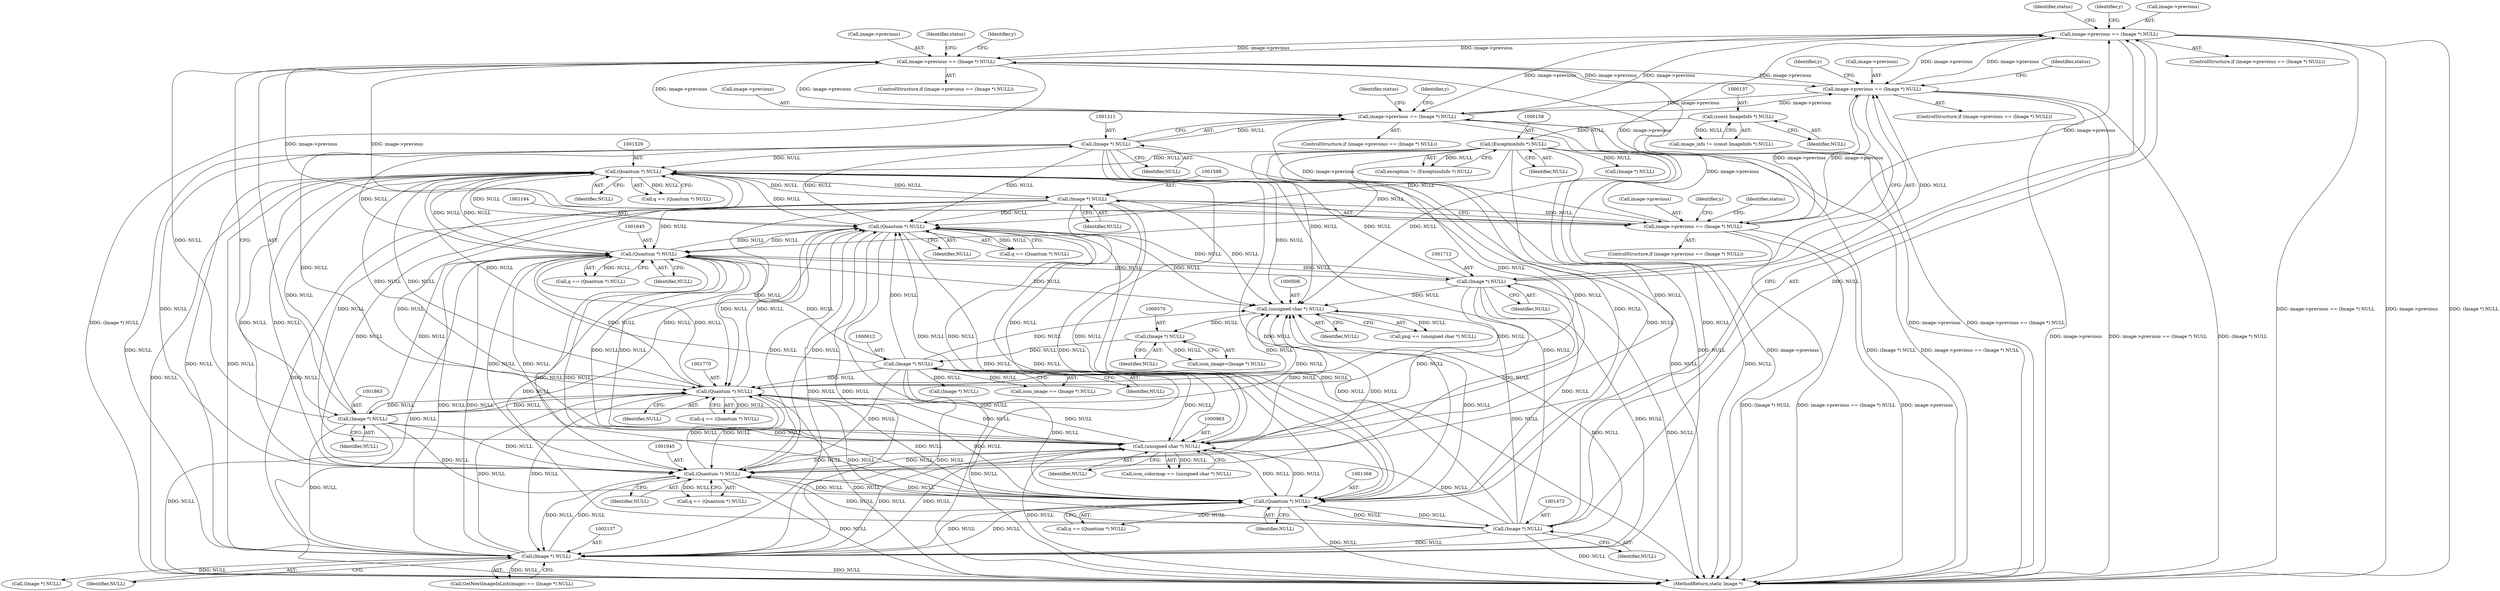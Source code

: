 digraph "0_ImageMagick_0f6fc2d5bf8f500820c3dbcf0d23ee14f2d9f734_3@pointer" {
"1001467" [label="(Call,image->previous == (Image *) NULL)"];
"1001858" [label="(Call,image->previous == (Image *) NULL)"];
"1001707" [label="(Call,image->previous == (Image *) NULL)"];
"1001306" [label="(Call,image->previous == (Image *) NULL)"];
"1001467" [label="(Call,image->previous == (Image *) NULL)"];
"1001583" [label="(Call,image->previous == (Image *) NULL)"];
"1001587" [label="(Call,(Image *) NULL)"];
"1001528" [label="(Call,(Quantum *) NULL)"];
"1000157" [label="(Call,(ExceptionInfo *) NULL)"];
"1000136" [label="(Call,(const ImageInfo *) NULL)"];
"1001310" [label="(Call,(Image *) NULL)"];
"1001183" [label="(Call,(Quantum *) NULL)"];
"1001644" [label="(Call,(Quantum *) NULL)"];
"1001711" [label="(Call,(Image *) NULL)"];
"1001862" [label="(Call,(Image *) NULL)"];
"1001769" [label="(Call,(Quantum *) NULL)"];
"1002136" [label="(Call,(Image *) NULL)"];
"1001367" [label="(Call,(Quantum *) NULL)"];
"1001944" [label="(Call,(Quantum *) NULL)"];
"1000962" [label="(Call,(unsigned char *) NULL)"];
"1000611" [label="(Call,(Image *) NULL)"];
"1000569" [label="(Call,(Image *) NULL)"];
"1000505" [label="(Call,(unsigned char *) NULL)"];
"1001471" [label="(Call,(Image *) NULL)"];
"1000960" [label="(Call,icon_colormap == (unsigned char *) NULL)"];
"1001471" [label="(Call,(Image *) NULL)"];
"1001859" [label="(Call,image->previous)"];
"1001584" [label="(Call,image->previous)"];
"1001862" [label="(Call,(Image *) NULL)"];
"1001185" [label="(Identifier,NULL)"];
"1001476" [label="(Identifier,status)"];
"1001583" [label="(Call,image->previous == (Image *) NULL)"];
"1001181" [label="(Call,q == (Quantum *) NULL)"];
"1001587" [label="(Call,(Image *) NULL)"];
"1001944" [label="(Call,(Quantum *) NULL)"];
"1002133" [label="(Call,GetNextImageInList(image) == (Image *) NULL)"];
"1001857" [label="(ControlStructure,if (image->previous == (Image *) NULL))"];
"1000505" [label="(Call,(unsigned char *) NULL)"];
"1001864" [label="(Identifier,NULL)"];
"1002136" [label="(Call,(Image *) NULL)"];
"1002138" [label="(Identifier,NULL)"];
"1001706" [label="(ControlStructure,if (image->previous == (Image *) NULL))"];
"1000134" [label="(Call,image_info != (const ImageInfo *) NULL)"];
"1001769" [label="(Call,(Quantum *) NULL)"];
"1001867" [label="(Identifier,status)"];
"1001367" [label="(Call,(Quantum *) NULL)"];
"1000188" [label="(Call,(Image *) NULL)"];
"1001512" [label="(Identifier,y)"];
"1001528" [label="(Call,(Quantum *) NULL)"];
"1001473" [label="(Identifier,NULL)"];
"1001466" [label="(ControlStructure,if (image->previous == (Image *) NULL))"];
"1000611" [label="(Call,(Image *) NULL)"];
"1000136" [label="(Call,(const ImageInfo *) NULL)"];
"1001771" [label="(Identifier,NULL)"];
"1001306" [label="(Call,image->previous == (Image *) NULL)"];
"1000962" [label="(Call,(unsigned char *) NULL)"];
"1000569" [label="(Call,(Image *) NULL)"];
"1001582" [label="(ControlStructure,if (image->previous == (Image *) NULL))"];
"1001467" [label="(Call,image->previous == (Image *) NULL)"];
"1001365" [label="(Call,q == (Quantum *) NULL)"];
"1001351" [label="(Identifier,y)"];
"1001307" [label="(Call,image->previous)"];
"1000159" [label="(Identifier,NULL)"];
"1000964" [label="(Identifier,NULL)"];
"1001315" [label="(Identifier,status)"];
"1000613" [label="(Identifier,NULL)"];
"1001716" [label="(Identifier,status)"];
"1000571" [label="(Identifier,NULL)"];
"1000507" [label="(Identifier,NULL)"];
"1000631" [label="(Call,(Image *) NULL)"];
"1001628" [label="(Identifier,y)"];
"1001642" [label="(Call,q == (Quantum *) NULL)"];
"1001858" [label="(Call,image->previous == (Image *) NULL)"];
"1001767" [label="(Call,q == (Quantum *) NULL)"];
"1001644" [label="(Call,(Quantum *) NULL)"];
"1001753" [label="(Identifier,y)"];
"1002145" [label="(Call,(Image *) NULL)"];
"1001183" [label="(Call,(Quantum *) NULL)"];
"1001305" [label="(ControlStructure,if (image->previous == (Image *) NULL))"];
"1001530" [label="(Identifier,NULL)"];
"1000609" [label="(Call,icon_image == (Image *) NULL)"];
"1000155" [label="(Call,exception != (ExceptionInfo *) NULL)"];
"1001946" [label="(Identifier,NULL)"];
"1001310" [label="(Call,(Image *) NULL)"];
"1001468" [label="(Call,image->previous)"];
"1000503" [label="(Call,png == (unsigned char *) NULL)"];
"1001526" [label="(Call,q == (Quantum *) NULL)"];
"1002173" [label="(MethodReturn,static Image *)"];
"1001369" [label="(Identifier,NULL)"];
"1001711" [label="(Call,(Image *) NULL)"];
"1000138" [label="(Identifier,NULL)"];
"1000157" [label="(Call,(ExceptionInfo *) NULL)"];
"1001167" [label="(Identifier,y)"];
"1001589" [label="(Identifier,NULL)"];
"1001707" [label="(Call,image->previous == (Image *) NULL)"];
"1001592" [label="(Identifier,status)"];
"1001942" [label="(Call,q == (Quantum *) NULL)"];
"1001312" [label="(Identifier,NULL)"];
"1001708" [label="(Call,image->previous)"];
"1001713" [label="(Identifier,NULL)"];
"1000567" [label="(Call,icon_image=(Image *) NULL)"];
"1001646" [label="(Identifier,NULL)"];
"1001467" -> "1001466"  [label="AST: "];
"1001467" -> "1001471"  [label="CFG: "];
"1001468" -> "1001467"  [label="AST: "];
"1001471" -> "1001467"  [label="AST: "];
"1001476" -> "1001467"  [label="CFG: "];
"1001351" -> "1001467"  [label="CFG: "];
"1001467" -> "1002173"  [label="DDG: image->previous == (Image *) NULL"];
"1001467" -> "1002173"  [label="DDG: image->previous"];
"1001467" -> "1002173"  [label="DDG: (Image *) NULL"];
"1001467" -> "1001306"  [label="DDG: image->previous"];
"1001858" -> "1001467"  [label="DDG: image->previous"];
"1001707" -> "1001467"  [label="DDG: image->previous"];
"1001306" -> "1001467"  [label="DDG: image->previous"];
"1001583" -> "1001467"  [label="DDG: image->previous"];
"1001471" -> "1001467"  [label="DDG: NULL"];
"1001467" -> "1001583"  [label="DDG: image->previous"];
"1001467" -> "1001707"  [label="DDG: image->previous"];
"1001467" -> "1001858"  [label="DDG: image->previous"];
"1001858" -> "1001857"  [label="AST: "];
"1001858" -> "1001862"  [label="CFG: "];
"1001859" -> "1001858"  [label="AST: "];
"1001862" -> "1001858"  [label="AST: "];
"1001867" -> "1001858"  [label="CFG: "];
"1001753" -> "1001858"  [label="CFG: "];
"1001858" -> "1002173"  [label="DDG: (Image *) NULL"];
"1001858" -> "1002173"  [label="DDG: image->previous"];
"1001858" -> "1002173"  [label="DDG: image->previous == (Image *) NULL"];
"1001858" -> "1001306"  [label="DDG: image->previous"];
"1001858" -> "1001583"  [label="DDG: image->previous"];
"1001858" -> "1001707"  [label="DDG: image->previous"];
"1001707" -> "1001858"  [label="DDG: image->previous"];
"1001306" -> "1001858"  [label="DDG: image->previous"];
"1001583" -> "1001858"  [label="DDG: image->previous"];
"1001862" -> "1001858"  [label="DDG: NULL"];
"1001707" -> "1001706"  [label="AST: "];
"1001707" -> "1001711"  [label="CFG: "];
"1001708" -> "1001707"  [label="AST: "];
"1001711" -> "1001707"  [label="AST: "];
"1001716" -> "1001707"  [label="CFG: "];
"1001628" -> "1001707"  [label="CFG: "];
"1001707" -> "1002173"  [label="DDG: image->previous"];
"1001707" -> "1002173"  [label="DDG: image->previous == (Image *) NULL"];
"1001707" -> "1002173"  [label="DDG: (Image *) NULL"];
"1001707" -> "1001306"  [label="DDG: image->previous"];
"1001707" -> "1001583"  [label="DDG: image->previous"];
"1001306" -> "1001707"  [label="DDG: image->previous"];
"1001583" -> "1001707"  [label="DDG: image->previous"];
"1001711" -> "1001707"  [label="DDG: NULL"];
"1001306" -> "1001305"  [label="AST: "];
"1001306" -> "1001310"  [label="CFG: "];
"1001307" -> "1001306"  [label="AST: "];
"1001310" -> "1001306"  [label="AST: "];
"1001315" -> "1001306"  [label="CFG: "];
"1001167" -> "1001306"  [label="CFG: "];
"1001306" -> "1002173"  [label="DDG: image->previous"];
"1001306" -> "1002173"  [label="DDG: (Image *) NULL"];
"1001306" -> "1002173"  [label="DDG: image->previous == (Image *) NULL"];
"1001583" -> "1001306"  [label="DDG: image->previous"];
"1001310" -> "1001306"  [label="DDG: NULL"];
"1001306" -> "1001583"  [label="DDG: image->previous"];
"1001583" -> "1001582"  [label="AST: "];
"1001583" -> "1001587"  [label="CFG: "];
"1001584" -> "1001583"  [label="AST: "];
"1001587" -> "1001583"  [label="AST: "];
"1001592" -> "1001583"  [label="CFG: "];
"1001512" -> "1001583"  [label="CFG: "];
"1001583" -> "1002173"  [label="DDG: (Image *) NULL"];
"1001583" -> "1002173"  [label="DDG: image->previous == (Image *) NULL"];
"1001583" -> "1002173"  [label="DDG: image->previous"];
"1001587" -> "1001583"  [label="DDG: NULL"];
"1001587" -> "1001589"  [label="CFG: "];
"1001588" -> "1001587"  [label="AST: "];
"1001589" -> "1001587"  [label="AST: "];
"1001587" -> "1002173"  [label="DDG: NULL"];
"1001587" -> "1000505"  [label="DDG: NULL"];
"1001587" -> "1000962"  [label="DDG: NULL"];
"1001587" -> "1001183"  [label="DDG: NULL"];
"1001587" -> "1001367"  [label="DDG: NULL"];
"1001587" -> "1001528"  [label="DDG: NULL"];
"1001528" -> "1001587"  [label="DDG: NULL"];
"1001587" -> "1001644"  [label="DDG: NULL"];
"1001587" -> "1001769"  [label="DDG: NULL"];
"1001587" -> "1001944"  [label="DDG: NULL"];
"1001587" -> "1002136"  [label="DDG: NULL"];
"1001528" -> "1001526"  [label="AST: "];
"1001528" -> "1001530"  [label="CFG: "];
"1001529" -> "1001528"  [label="AST: "];
"1001530" -> "1001528"  [label="AST: "];
"1001526" -> "1001528"  [label="CFG: "];
"1001528" -> "1002173"  [label="DDG: NULL"];
"1001528" -> "1000505"  [label="DDG: NULL"];
"1001528" -> "1000962"  [label="DDG: NULL"];
"1001528" -> "1001183"  [label="DDG: NULL"];
"1001528" -> "1001367"  [label="DDG: NULL"];
"1001528" -> "1001526"  [label="DDG: NULL"];
"1000157" -> "1001528"  [label="DDG: NULL"];
"1001310" -> "1001528"  [label="DDG: NULL"];
"1001644" -> "1001528"  [label="DDG: NULL"];
"1001711" -> "1001528"  [label="DDG: NULL"];
"1001862" -> "1001528"  [label="DDG: NULL"];
"1001769" -> "1001528"  [label="DDG: NULL"];
"1002136" -> "1001528"  [label="DDG: NULL"];
"1001367" -> "1001528"  [label="DDG: NULL"];
"1001944" -> "1001528"  [label="DDG: NULL"];
"1001183" -> "1001528"  [label="DDG: NULL"];
"1000962" -> "1001528"  [label="DDG: NULL"];
"1000611" -> "1001528"  [label="DDG: NULL"];
"1001471" -> "1001528"  [label="DDG: NULL"];
"1001528" -> "1001644"  [label="DDG: NULL"];
"1001528" -> "1001769"  [label="DDG: NULL"];
"1001528" -> "1001944"  [label="DDG: NULL"];
"1001528" -> "1002136"  [label="DDG: NULL"];
"1000157" -> "1000155"  [label="AST: "];
"1000157" -> "1000159"  [label="CFG: "];
"1000158" -> "1000157"  [label="AST: "];
"1000159" -> "1000157"  [label="AST: "];
"1000155" -> "1000157"  [label="CFG: "];
"1000157" -> "1002173"  [label="DDG: NULL"];
"1000157" -> "1000155"  [label="DDG: NULL"];
"1000136" -> "1000157"  [label="DDG: NULL"];
"1000157" -> "1000188"  [label="DDG: NULL"];
"1000157" -> "1000505"  [label="DDG: NULL"];
"1000157" -> "1000962"  [label="DDG: NULL"];
"1000157" -> "1001183"  [label="DDG: NULL"];
"1000157" -> "1001367"  [label="DDG: NULL"];
"1000157" -> "1001644"  [label="DDG: NULL"];
"1000157" -> "1001769"  [label="DDG: NULL"];
"1000157" -> "1001944"  [label="DDG: NULL"];
"1000157" -> "1002136"  [label="DDG: NULL"];
"1000136" -> "1000134"  [label="AST: "];
"1000136" -> "1000138"  [label="CFG: "];
"1000137" -> "1000136"  [label="AST: "];
"1000138" -> "1000136"  [label="AST: "];
"1000134" -> "1000136"  [label="CFG: "];
"1000136" -> "1000134"  [label="DDG: NULL"];
"1001310" -> "1001312"  [label="CFG: "];
"1001311" -> "1001310"  [label="AST: "];
"1001312" -> "1001310"  [label="AST: "];
"1001310" -> "1002173"  [label="DDG: NULL"];
"1001310" -> "1000505"  [label="DDG: NULL"];
"1001310" -> "1000962"  [label="DDG: NULL"];
"1001310" -> "1001183"  [label="DDG: NULL"];
"1001183" -> "1001310"  [label="DDG: NULL"];
"1001310" -> "1001367"  [label="DDG: NULL"];
"1001310" -> "1001644"  [label="DDG: NULL"];
"1001310" -> "1001769"  [label="DDG: NULL"];
"1001310" -> "1001944"  [label="DDG: NULL"];
"1001310" -> "1002136"  [label="DDG: NULL"];
"1001183" -> "1001181"  [label="AST: "];
"1001183" -> "1001185"  [label="CFG: "];
"1001184" -> "1001183"  [label="AST: "];
"1001185" -> "1001183"  [label="AST: "];
"1001181" -> "1001183"  [label="CFG: "];
"1001183" -> "1002173"  [label="DDG: NULL"];
"1001183" -> "1000505"  [label="DDG: NULL"];
"1001183" -> "1000962"  [label="DDG: NULL"];
"1001183" -> "1001181"  [label="DDG: NULL"];
"1001644" -> "1001183"  [label="DDG: NULL"];
"1001711" -> "1001183"  [label="DDG: NULL"];
"1001862" -> "1001183"  [label="DDG: NULL"];
"1001769" -> "1001183"  [label="DDG: NULL"];
"1002136" -> "1001183"  [label="DDG: NULL"];
"1001367" -> "1001183"  [label="DDG: NULL"];
"1001944" -> "1001183"  [label="DDG: NULL"];
"1000962" -> "1001183"  [label="DDG: NULL"];
"1000611" -> "1001183"  [label="DDG: NULL"];
"1001471" -> "1001183"  [label="DDG: NULL"];
"1001183" -> "1001367"  [label="DDG: NULL"];
"1001183" -> "1001644"  [label="DDG: NULL"];
"1001183" -> "1001769"  [label="DDG: NULL"];
"1001183" -> "1001944"  [label="DDG: NULL"];
"1001183" -> "1002136"  [label="DDG: NULL"];
"1001644" -> "1001642"  [label="AST: "];
"1001644" -> "1001646"  [label="CFG: "];
"1001645" -> "1001644"  [label="AST: "];
"1001646" -> "1001644"  [label="AST: "];
"1001642" -> "1001644"  [label="CFG: "];
"1001644" -> "1002173"  [label="DDG: NULL"];
"1001644" -> "1000505"  [label="DDG: NULL"];
"1001644" -> "1000962"  [label="DDG: NULL"];
"1001644" -> "1001367"  [label="DDG: NULL"];
"1001644" -> "1001642"  [label="DDG: NULL"];
"1001711" -> "1001644"  [label="DDG: NULL"];
"1001862" -> "1001644"  [label="DDG: NULL"];
"1001769" -> "1001644"  [label="DDG: NULL"];
"1002136" -> "1001644"  [label="DDG: NULL"];
"1001367" -> "1001644"  [label="DDG: NULL"];
"1001944" -> "1001644"  [label="DDG: NULL"];
"1000962" -> "1001644"  [label="DDG: NULL"];
"1000611" -> "1001644"  [label="DDG: NULL"];
"1001471" -> "1001644"  [label="DDG: NULL"];
"1001644" -> "1001711"  [label="DDG: NULL"];
"1001644" -> "1001769"  [label="DDG: NULL"];
"1001644" -> "1001944"  [label="DDG: NULL"];
"1001644" -> "1002136"  [label="DDG: NULL"];
"1001711" -> "1001713"  [label="CFG: "];
"1001712" -> "1001711"  [label="AST: "];
"1001713" -> "1001711"  [label="AST: "];
"1001711" -> "1002173"  [label="DDG: NULL"];
"1001711" -> "1000505"  [label="DDG: NULL"];
"1001711" -> "1000962"  [label="DDG: NULL"];
"1001711" -> "1001367"  [label="DDG: NULL"];
"1001711" -> "1001769"  [label="DDG: NULL"];
"1001711" -> "1001944"  [label="DDG: NULL"];
"1001711" -> "1002136"  [label="DDG: NULL"];
"1001862" -> "1001864"  [label="CFG: "];
"1001863" -> "1001862"  [label="AST: "];
"1001864" -> "1001862"  [label="AST: "];
"1001862" -> "1002173"  [label="DDG: NULL"];
"1001862" -> "1000505"  [label="DDG: NULL"];
"1001862" -> "1000962"  [label="DDG: NULL"];
"1001862" -> "1001367"  [label="DDG: NULL"];
"1001862" -> "1001769"  [label="DDG: NULL"];
"1001769" -> "1001862"  [label="DDG: NULL"];
"1001862" -> "1001944"  [label="DDG: NULL"];
"1001862" -> "1002136"  [label="DDG: NULL"];
"1001769" -> "1001767"  [label="AST: "];
"1001769" -> "1001771"  [label="CFG: "];
"1001770" -> "1001769"  [label="AST: "];
"1001771" -> "1001769"  [label="AST: "];
"1001767" -> "1001769"  [label="CFG: "];
"1001769" -> "1002173"  [label="DDG: NULL"];
"1001769" -> "1000505"  [label="DDG: NULL"];
"1001769" -> "1000962"  [label="DDG: NULL"];
"1001769" -> "1001367"  [label="DDG: NULL"];
"1001769" -> "1001767"  [label="DDG: NULL"];
"1002136" -> "1001769"  [label="DDG: NULL"];
"1001367" -> "1001769"  [label="DDG: NULL"];
"1001944" -> "1001769"  [label="DDG: NULL"];
"1000962" -> "1001769"  [label="DDG: NULL"];
"1000611" -> "1001769"  [label="DDG: NULL"];
"1001471" -> "1001769"  [label="DDG: NULL"];
"1001769" -> "1001944"  [label="DDG: NULL"];
"1001769" -> "1002136"  [label="DDG: NULL"];
"1002136" -> "1002133"  [label="AST: "];
"1002136" -> "1002138"  [label="CFG: "];
"1002137" -> "1002136"  [label="AST: "];
"1002138" -> "1002136"  [label="AST: "];
"1002133" -> "1002136"  [label="CFG: "];
"1002136" -> "1002173"  [label="DDG: NULL"];
"1002136" -> "1000505"  [label="DDG: NULL"];
"1002136" -> "1000962"  [label="DDG: NULL"];
"1002136" -> "1001367"  [label="DDG: NULL"];
"1002136" -> "1001944"  [label="DDG: NULL"];
"1002136" -> "1002133"  [label="DDG: NULL"];
"1001367" -> "1002136"  [label="DDG: NULL"];
"1001944" -> "1002136"  [label="DDG: NULL"];
"1000962" -> "1002136"  [label="DDG: NULL"];
"1000611" -> "1002136"  [label="DDG: NULL"];
"1001471" -> "1002136"  [label="DDG: NULL"];
"1002136" -> "1002145"  [label="DDG: NULL"];
"1001367" -> "1001365"  [label="AST: "];
"1001367" -> "1001369"  [label="CFG: "];
"1001368" -> "1001367"  [label="AST: "];
"1001369" -> "1001367"  [label="AST: "];
"1001365" -> "1001367"  [label="CFG: "];
"1001367" -> "1002173"  [label="DDG: NULL"];
"1001367" -> "1000505"  [label="DDG: NULL"];
"1001367" -> "1000962"  [label="DDG: NULL"];
"1001367" -> "1001365"  [label="DDG: NULL"];
"1001944" -> "1001367"  [label="DDG: NULL"];
"1000962" -> "1001367"  [label="DDG: NULL"];
"1000611" -> "1001367"  [label="DDG: NULL"];
"1001471" -> "1001367"  [label="DDG: NULL"];
"1001367" -> "1001471"  [label="DDG: NULL"];
"1001367" -> "1001944"  [label="DDG: NULL"];
"1001944" -> "1001942"  [label="AST: "];
"1001944" -> "1001946"  [label="CFG: "];
"1001945" -> "1001944"  [label="AST: "];
"1001946" -> "1001944"  [label="AST: "];
"1001942" -> "1001944"  [label="CFG: "];
"1001944" -> "1002173"  [label="DDG: NULL"];
"1001944" -> "1000505"  [label="DDG: NULL"];
"1001944" -> "1000962"  [label="DDG: NULL"];
"1001944" -> "1001942"  [label="DDG: NULL"];
"1000962" -> "1001944"  [label="DDG: NULL"];
"1000611" -> "1001944"  [label="DDG: NULL"];
"1001471" -> "1001944"  [label="DDG: NULL"];
"1000962" -> "1000960"  [label="AST: "];
"1000962" -> "1000964"  [label="CFG: "];
"1000963" -> "1000962"  [label="AST: "];
"1000964" -> "1000962"  [label="AST: "];
"1000960" -> "1000962"  [label="CFG: "];
"1000962" -> "1002173"  [label="DDG: NULL"];
"1000962" -> "1000505"  [label="DDG: NULL"];
"1000962" -> "1000960"  [label="DDG: NULL"];
"1000611" -> "1000962"  [label="DDG: NULL"];
"1001471" -> "1000962"  [label="DDG: NULL"];
"1000611" -> "1000609"  [label="AST: "];
"1000611" -> "1000613"  [label="CFG: "];
"1000612" -> "1000611"  [label="AST: "];
"1000613" -> "1000611"  [label="AST: "];
"1000609" -> "1000611"  [label="CFG: "];
"1000611" -> "1002173"  [label="DDG: NULL"];
"1000611" -> "1000505"  [label="DDG: NULL"];
"1000611" -> "1000609"  [label="DDG: NULL"];
"1000569" -> "1000611"  [label="DDG: NULL"];
"1000611" -> "1000631"  [label="DDG: NULL"];
"1000569" -> "1000567"  [label="AST: "];
"1000569" -> "1000571"  [label="CFG: "];
"1000570" -> "1000569"  [label="AST: "];
"1000571" -> "1000569"  [label="AST: "];
"1000567" -> "1000569"  [label="CFG: "];
"1000569" -> "1000567"  [label="DDG: NULL"];
"1000505" -> "1000569"  [label="DDG: NULL"];
"1000505" -> "1000503"  [label="AST: "];
"1000505" -> "1000507"  [label="CFG: "];
"1000506" -> "1000505"  [label="AST: "];
"1000507" -> "1000505"  [label="AST: "];
"1000503" -> "1000505"  [label="CFG: "];
"1000505" -> "1000503"  [label="DDG: NULL"];
"1001471" -> "1000505"  [label="DDG: NULL"];
"1001471" -> "1001473"  [label="CFG: "];
"1001472" -> "1001471"  [label="AST: "];
"1001473" -> "1001471"  [label="AST: "];
"1001471" -> "1002173"  [label="DDG: NULL"];
}
